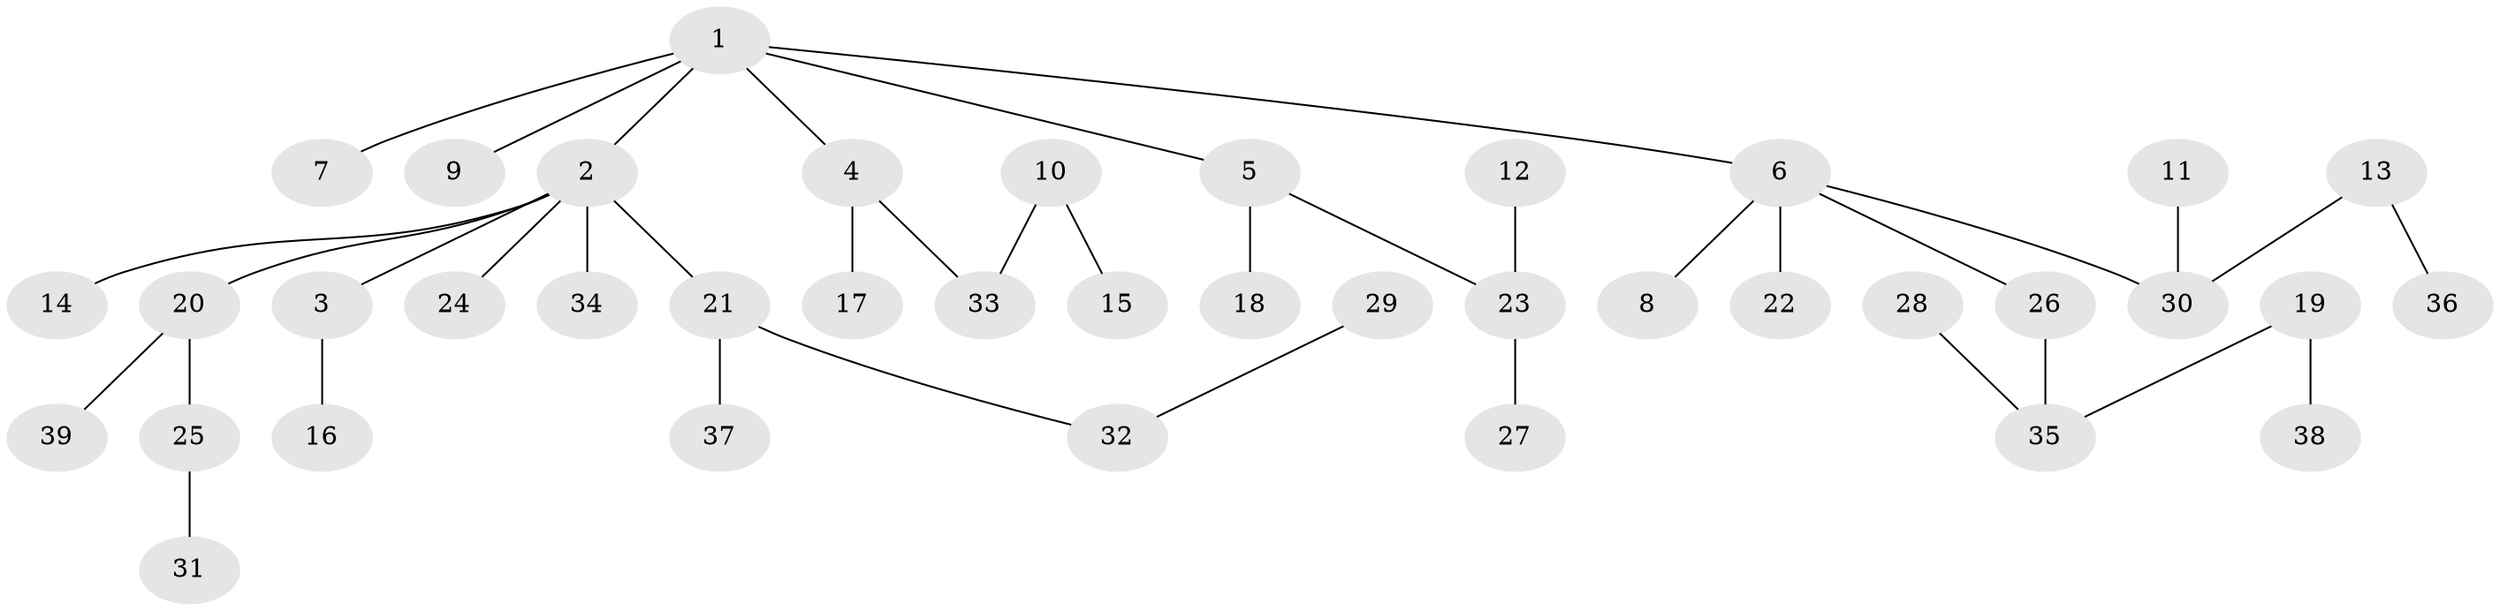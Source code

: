 // original degree distribution, {7: 0.02564102564102564, 4: 0.038461538461538464, 3: 0.10256410256410256, 1: 0.44871794871794873, 2: 0.34615384615384615, 5: 0.038461538461538464}
// Generated by graph-tools (version 1.1) at 2025/50/03/09/25 03:50:17]
// undirected, 39 vertices, 38 edges
graph export_dot {
graph [start="1"]
  node [color=gray90,style=filled];
  1;
  2;
  3;
  4;
  5;
  6;
  7;
  8;
  9;
  10;
  11;
  12;
  13;
  14;
  15;
  16;
  17;
  18;
  19;
  20;
  21;
  22;
  23;
  24;
  25;
  26;
  27;
  28;
  29;
  30;
  31;
  32;
  33;
  34;
  35;
  36;
  37;
  38;
  39;
  1 -- 2 [weight=1.0];
  1 -- 4 [weight=1.0];
  1 -- 5 [weight=1.0];
  1 -- 6 [weight=1.0];
  1 -- 7 [weight=1.0];
  1 -- 9 [weight=1.0];
  2 -- 3 [weight=1.0];
  2 -- 14 [weight=1.0];
  2 -- 20 [weight=1.0];
  2 -- 21 [weight=1.0];
  2 -- 24 [weight=1.0];
  2 -- 34 [weight=1.0];
  3 -- 16 [weight=1.0];
  4 -- 17 [weight=1.0];
  4 -- 33 [weight=1.0];
  5 -- 18 [weight=1.0];
  5 -- 23 [weight=1.0];
  6 -- 8 [weight=1.0];
  6 -- 22 [weight=1.0];
  6 -- 26 [weight=1.0];
  6 -- 30 [weight=1.0];
  10 -- 15 [weight=1.0];
  10 -- 33 [weight=1.0];
  11 -- 30 [weight=1.0];
  12 -- 23 [weight=1.0];
  13 -- 30 [weight=1.0];
  13 -- 36 [weight=1.0];
  19 -- 35 [weight=1.0];
  19 -- 38 [weight=1.0];
  20 -- 25 [weight=1.0];
  20 -- 39 [weight=1.0];
  21 -- 32 [weight=1.0];
  21 -- 37 [weight=1.0];
  23 -- 27 [weight=1.0];
  25 -- 31 [weight=1.0];
  26 -- 35 [weight=1.0];
  28 -- 35 [weight=1.0];
  29 -- 32 [weight=1.0];
}
